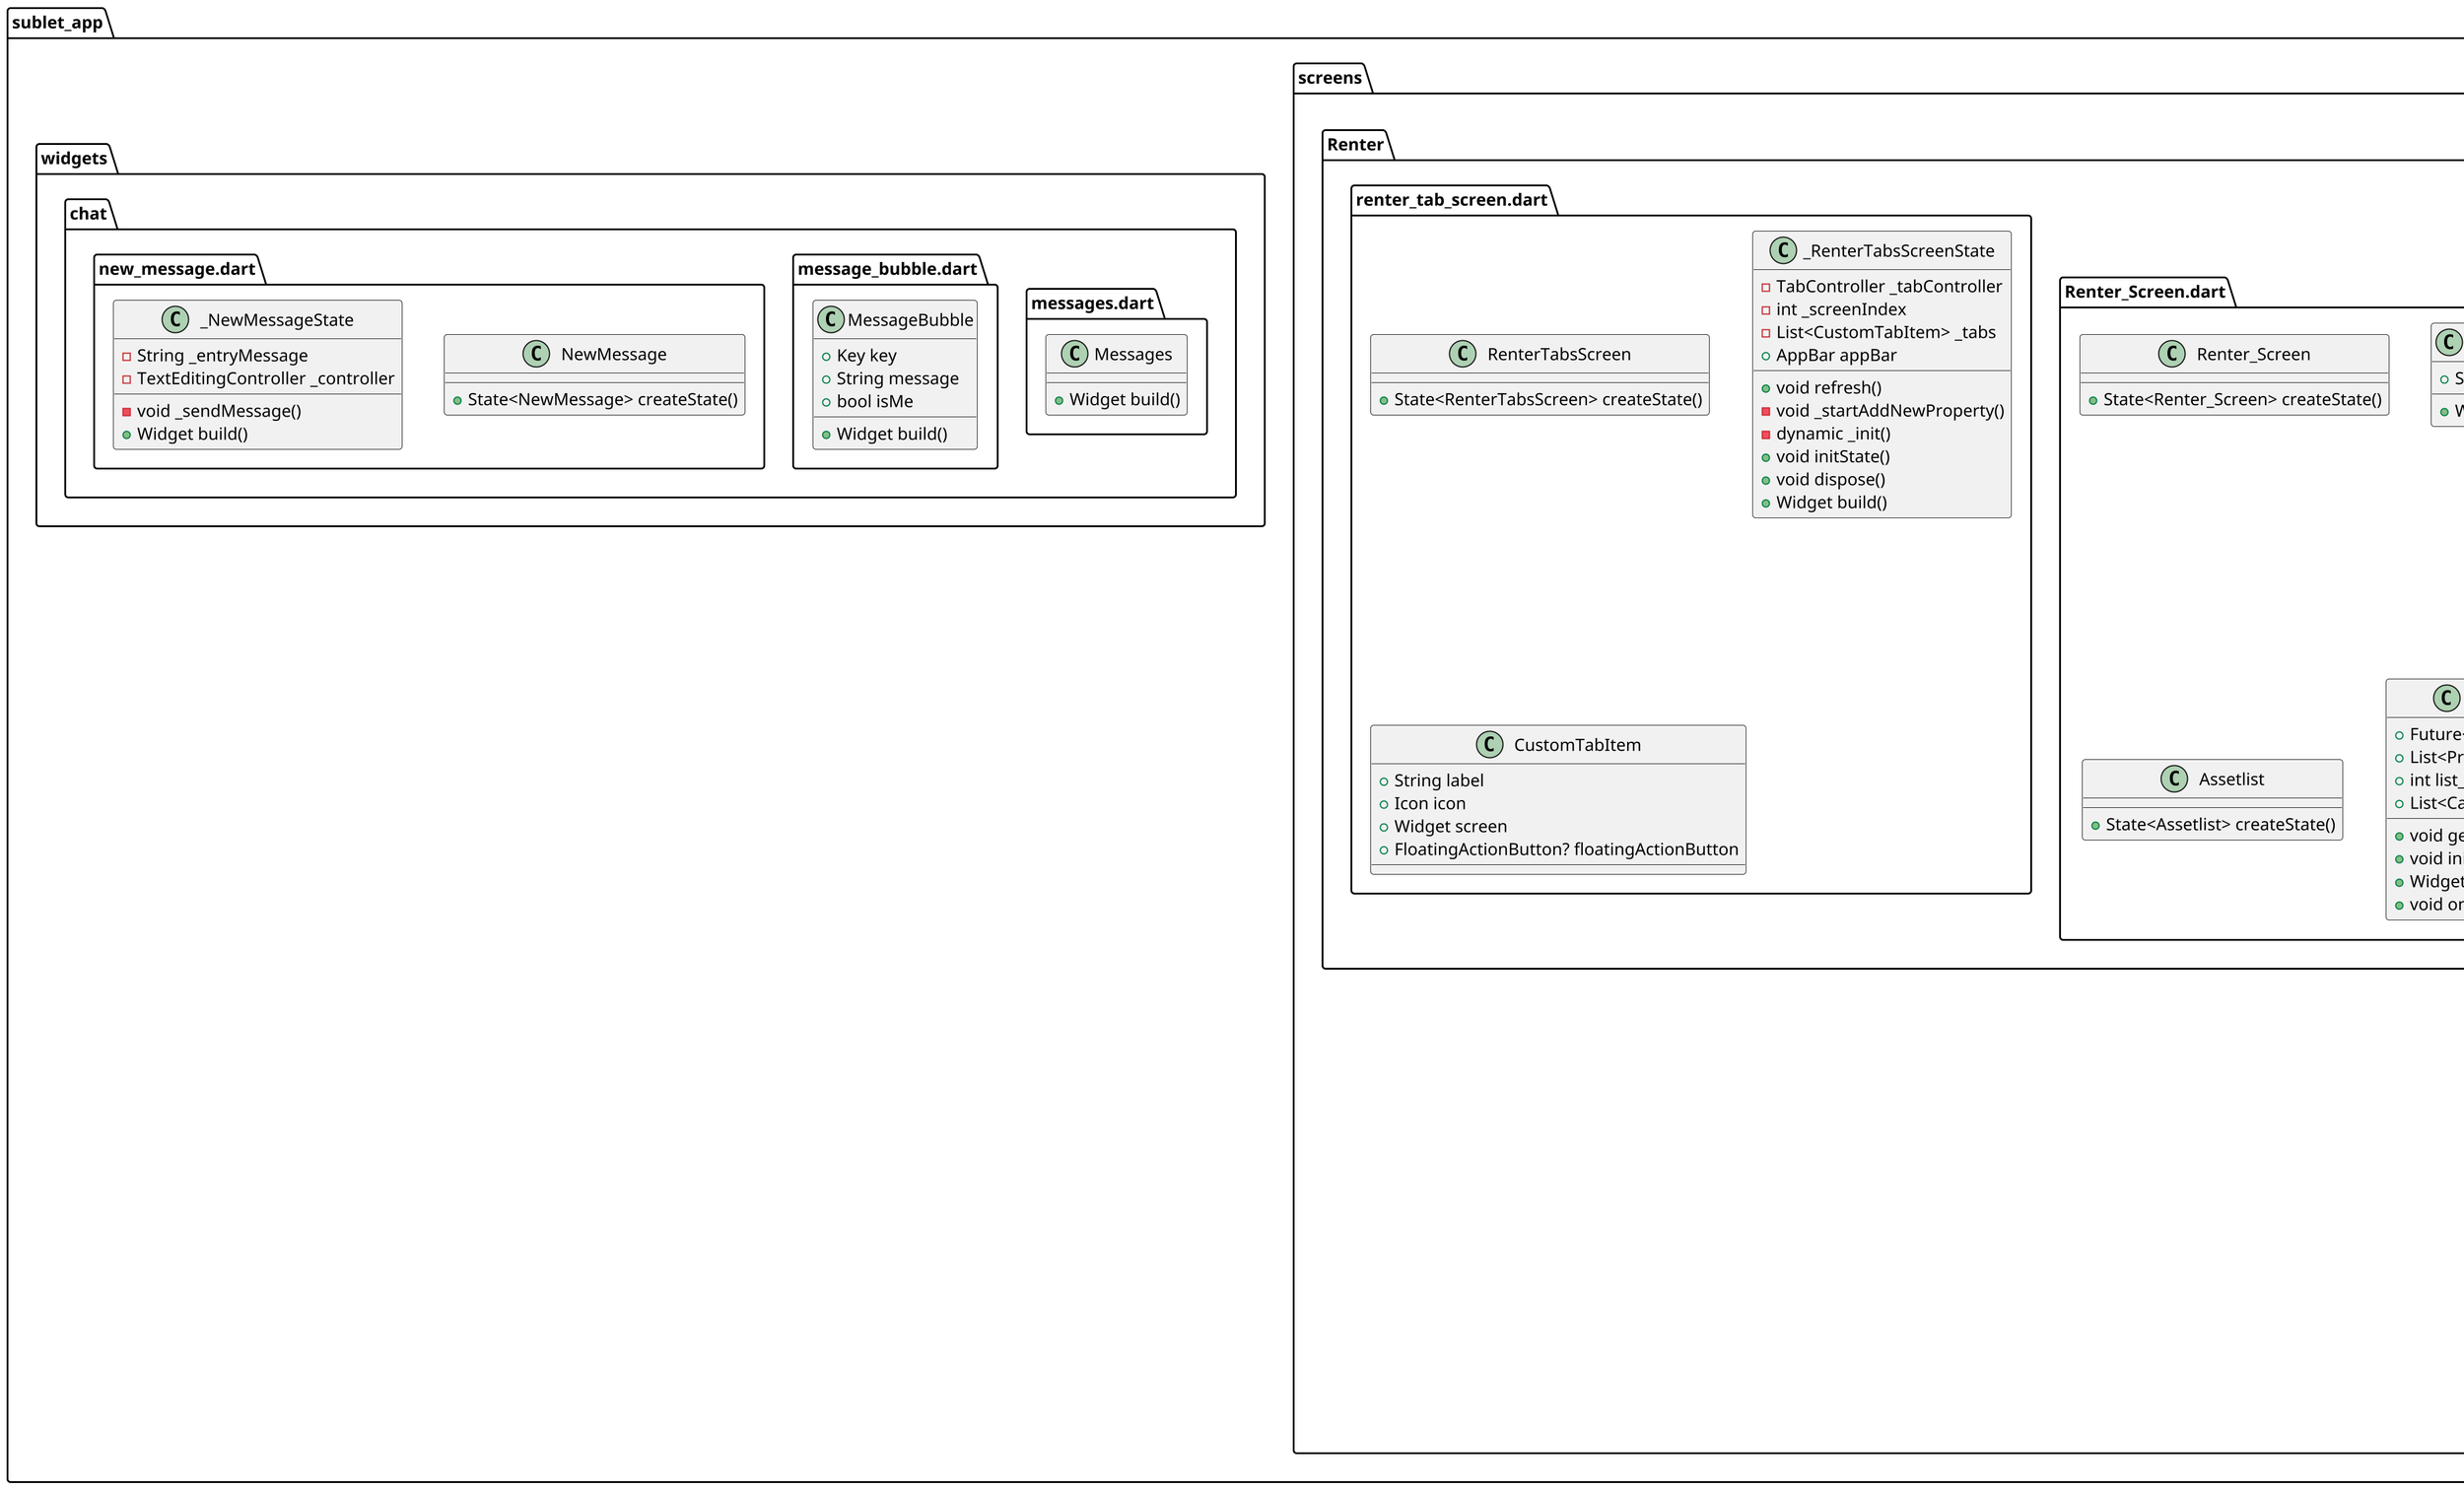 @startuml
scale 2
set namespaceSeparator ::

' class "sublet_app::Firebase_functions.dart::Firebase_functions" {
'   {static} +FirebaseFirestore db
'   {static} +Future<bool> Upload_owner()
'   {static} +Future<bool> owner_exists()
'   {static} +Future<Owner_data> get_owner()
'   {static} +Future<bool> Add_Property()
'   {static} +Future<bool> Remove_Property()
'   {static} +Future<bool> Upload_property()
'   {static} +Future<bool> property_exists()
'   {static} +Future<Property> get_property()
'   {static} +Future<bool> Delete_property()
'   {static} +Future<List<Property>> get_avail_properties()
'   {static} +Future<List<Property>> get_properties_of_owner()
'   {static} +Future<bool> Add_user()
'   {static} +Future<String> get_user_type()
' }

' "sublet_app::Firebase_functions.dart::Firebase_functions" o-- "cloud_firestore::cloud_firestore.dart::FirebaseFirestore"

' class "sublet_app::firebase_options.dart::DefaultFirebaseOptions" {
'   {static} +FirebaseOptions android
'   {static} +FirebaseOptions currentPlatform
' }

' "sublet_app::firebase_options.dart::DefaultFirebaseOptions" o-- "firebase_core_platform_interface::firebase_core_platform_interface.dart::FirebaseOptions"

' class "sublet_app::main.dart::MyApp" {
'   {static} +String property_id
'   {static} +String uid
'   {static} +String uType
'   +Widget build()
' }


' class "sublet_app::models::http_exception.dart::HttpException" {
'   +String message
'   +String toString()
' }

' class "sublet_app::providers::auth.dart::Auth" {
'   -String _token
'   -DateTime? _expiryDate
'   -String _userId
'   +bool isAuth
'   +String token
'   -Future<String> _authentication()
'   +Future<String> signup()
'   +Future<String> login()
'   +void logout()
' }

class "sublet_app::screens::chat_screen.dart::ChatScreen" {
  {static} -ChatScreen _singleton
  +Widget build()
}

"sublet_app::screens::chat_screen.dart::ChatScreen" o-- "sublet_app::screens::chat_screen.dart::ChatScreen"

class "sublet_app::screens::Home::home_page.dart::HomeScreen" {
  +State<HomeScreen> createState()
}


' class "sublet_app::screens::Home::home_page.dart::_HomeScreenState" {
'   -GlobalKey<FormState> _formKey
'   +Widget build()
' }


' class "sublet_app::screens::Home::home_page.dart::AuthCard" {
'   +State<AuthCard> createState()
' }


class "sublet_app::screens::Home::home_page.dart::_AuthCardState" {
  -GlobalKey<FormState> _formKey
  +String type
  -AuthMode _authMode
  -Map<String, String> _authData
  -TextEditingController _userName
  -bool _isLoading
  -TextEditingController _passwordController
  -void _showErrorDiallog()
  -Future<void> _submit()
  -void _switchAuthMode()
  +Widget build()
}

"sublet_app::screens::Home::home_page.dart::_AuthCardState" o-- "sublet_app::screens::Home::home_page.dart::AuthMode"

class "sublet_app::screens::Home::home_page.dart::AuthMode" {
  +int index
  {static} +List<AuthMode> values
  {static} +AuthMode Signup
  {static} +AuthMode Login
}

"sublet_app::screens::Home::home_page.dart::AuthMode" o-- "sublet_app::screens::Home::home_page.dart::AuthMode"

class "sublet_app::screens::Owner::manage_customers.dart::ManageCustomers" {
  +State<ManageCustomers> createState()
}


class "sublet_app::screens::Owner::manage_customers.dart::_ManageCustomersState" {
  +Widget build()
}


class "sublet_app::screens::Owner::manage_properties.dart::ManageProperties" {
  +State<ManageProperties> createState()
}


class "sublet_app::screens::Owner::manage_properties.dart::_ManagePropertiesState" {
  -String _recently
  -String _occupied
  -String _unoccupied
  +Widget build()
}


class "sublet_app::screens::Owner::new_property.dart::NewProperty" {
  +Function refresh
  +State<NewProperty> createState()
}


class "sublet_app::screens::Owner::new_property.dart::_NewPropertyState" {
  +TextEditingController propNameController
  +TextEditingController propLocationController
  +TextEditingController propPriceController
  +TextEditingController propStatusController
  +TextEditingController propStartDateController
  +TextEditingController propEndDateController
  +Widget build()
}


class "sublet_app::screens::Owner::Owner_data.dart::Owner_data" {
  +String id
  +String name
  +List<String>? plist
  +int joined_at
  +List<String> chat_id_list
  +void Add_Property()
  +void Remove_Property()
  +Map<String, dynamic> toJson()
}

class "sublet_app::screens::Owner::properties_list_categories.dart::PropertiesListCategories" {
  +State<PropertiesListCategories> createState()
}


class "sublet_app::screens::Owner::properties_list_categories.dart::_PropertiesListCategoriesState" {
  -Future<List<Property>> _properties
  +List<Property> plist
  +Future<Null> u
  +void onPropertyCardPress()
  +void initState()
  +void update_plist()
  +Widget build()
}


class "sublet_app::screens::Owner::property.dart::Property" {
  +String? id
  +String owner_id
  +String name
  +String location
  +DateTime? dateAdded
  +DateTime? fromdate
  +DateTime? tilldate
  +bool? occupied
  +int? price
  +String? description
  +void assign_id()
  +Map<String, dynamic> toJson()
}

class "sublet_app::screens::Owner::property_card.dart::PropertyCard" {
  -Property _property
  +Widget build()
}

"sublet_app::screens::Owner::property_card.dart::PropertyCard" o-- "sublet_app::screens::Owner::property.dart::Property"

class "sublet_app::screens::Owner::property_screen.dart::PropertyScreen" {
  -void _startEditProperty()
  +Widget build()
}


class "sublet_app::screens::Owner::property_screen.dart::EditProperty" {
  -Property _property
  +State<EditProperty> createState()
}

"sublet_app::screens::Owner::property_screen.dart::EditProperty" o-- "sublet_app::screens::Owner::property.dart::Property"

class "sublet_app::screens::Owner::property_screen.dart::_EditPropertyState" {
  +String name
  +String location
  +TextEditingController propNameController
  +TextEditingController propLocationController
  +Widget build()
}

' "sublet_app::screens::Owner::property_screen.dart::_EditPropertyState" o-- "flutter::src::widgets::editable_text.dart::TextEditingController"

class "sublet_app::screens::Owner::tabs_screen.dart::TabsScreen" {
  +State<TabsScreen> createState()
}


class "sublet_app::screens::Owner::tabs_screen.dart::_TabsScreenState" {
  -TabController _tabController
  -int _screenIndex
  -List<CustomTabItem> _tabs
  +AppBar appBar
  +void refresh()
  -void _startAddNewProperty()
  -dynamic _init()
  +void initState()
  +void dispose()
  +Widget build()
}

class "sublet_app::screens::Owner::tabs_screen.dart::CustomTabItem" {
  +String label
  +Icon icon
  +Widget screen
  +FloatingActionButton? floatingActionButton
}


class "sublet_app::screens::Renter::Asset_Page.dart::Asset_Page" {
  +State<Asset_Page> createState()
}


class "sublet_app::screens::Renter::Asset_Page.dart::_Asset_PageState" {
  +Color contact_color
  +Property property
  +Future<Owner_data> fut_owner
  +Owner_data owner
  +void get_owner_data()
  +void initState()
  +Widget build()
}

' "sublet_app::screens::Renter::Asset_Page.dart::_Asset_PageState" o-- "dart::ui::Color"
"sublet_app::screens::Renter::Asset_Page.dart::_Asset_PageState" o-- "sublet_app::screens::Owner::property.dart::Property"
"sublet_app::screens::Renter::Asset_Page.dart::_Asset_PageState" o-- "sublet_app::screens::Owner::Owner_data.dart::Owner_data"

class "sublet_app::screens::Renter::Renter_Screen.dart::Renter_Screen" {
  +State<Renter_Screen> createState()
}


class "sublet_app::screens::Renter::Renter_Screen.dart::_Renter_ScreenState" {
  +String uname
  +Widget build()
}


class "sublet_app::screens::Renter::Renter_Screen.dart::Assetlist" {
  +State<Assetlist> createState()
}


class "sublet_app::screens::Renter::Renter_Screen.dart::_AssetlistState" {
  +Future<List<Property>> list
  +List<Property> plist
  +int list_length
  +List<Card> cards
  +void get_avail_properties()
  +void initState()
  +Widget build()
  +void onPress()
}


class "sublet_app::screens::Renter::renter_tab_screen.dart::RenterTabsScreen" {
  +State<RenterTabsScreen> createState()
}


class "sublet_app::screens::Renter::renter_tab_screen.dart::_RenterTabsScreenState" {
  -TabController _tabController
  -int _screenIndex
  -List<CustomTabItem> _tabs
  +AppBar appBar
  +void refresh()
  -void _startAddNewProperty()
  -dynamic _init()
  +void initState()
  +void dispose()
  +Widget build()
}

class "sublet_app::screens::Renter::renter_tab_screen.dart::CustomTabItem" {
  +String label
  +Icon icon
  +Widget screen
  +FloatingActionButton? floatingActionButton
}



class "sublet_app::widgets::chat::messages.dart::Messages" {
  +Widget build()
}


class "sublet_app::widgets::chat::message_bubble.dart::MessageBubble" {
  +Key key
  +String message
  +bool isMe
  +Widget build()
}


class "sublet_app::widgets::chat::new_message.dart::NewMessage" {
  +State<NewMessage> createState()
}


class "sublet_app::widgets::chat::new_message.dart::_NewMessageState" {
  -String _entryMessage
  -TextEditingController _controller
  -void _sendMessage()
  +Widget build()
}


@enduml